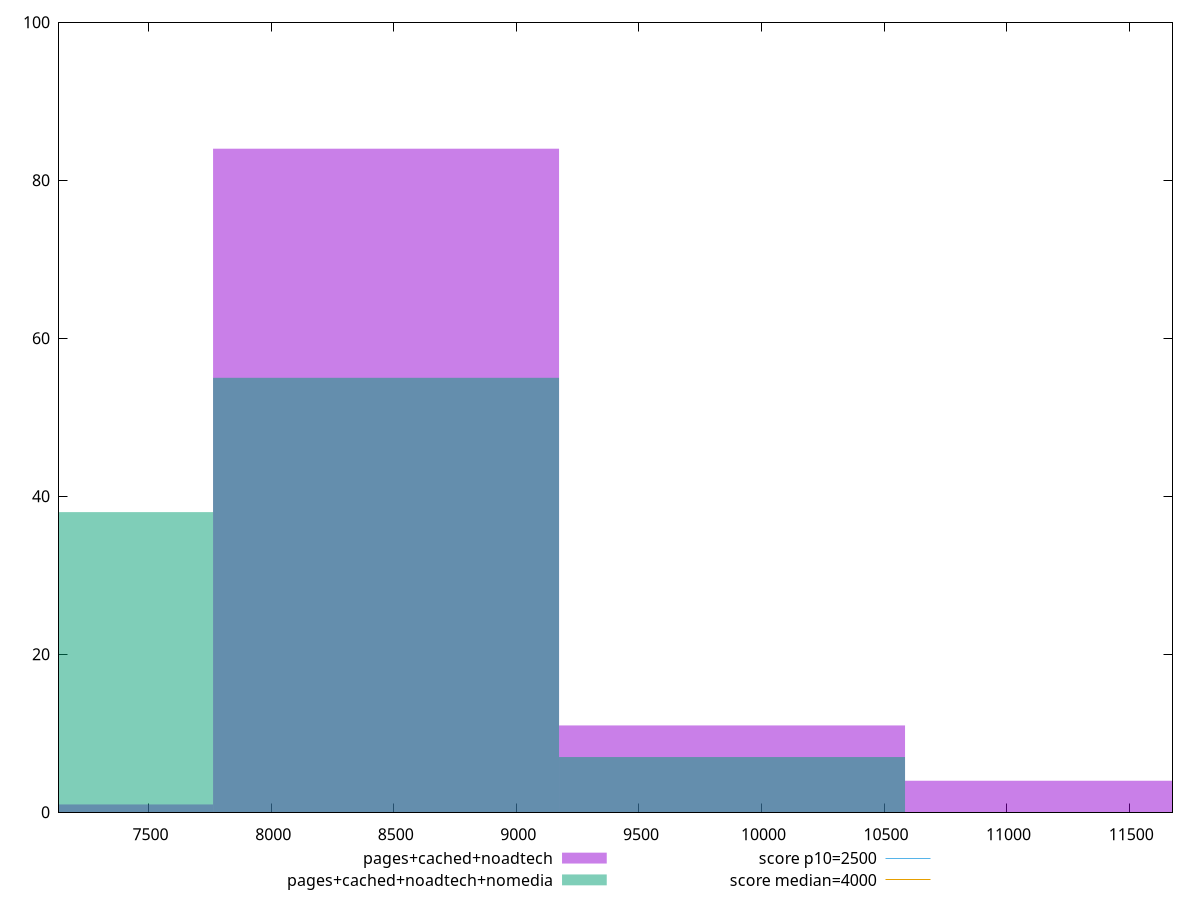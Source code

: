 reset

$pagesCachedNoadtech <<EOF
11291.498034709533 4
9880.06078037084 11
8468.62352603215 84
7057.186271693458 1
EOF

$pagesCachedNoadtechNomedia <<EOF
9880.06078037084 7
8468.62352603215 55
7057.186271693458 38
EOF

set key outside below
set boxwidth 1411.4372543386917
set xrange [7134.402:11676.865999999996]
set yrange [0:100]
set trange [0:100]
set style fill transparent solid 0.5 noborder

set parametric
set terminal svg size 640, 500 enhanced background rgb 'white'
set output "report_00013_2021-02-09T12-04-24.940Z/largest-contentful-paint/comparison/histogram/2_vs_3.svg"

plot $pagesCachedNoadtech title "pages+cached+noadtech" with boxes, \
     $pagesCachedNoadtechNomedia title "pages+cached+noadtech+nomedia" with boxes, \
     2500,t title "score p10=2500", \
     4000,t title "score median=4000"

reset
